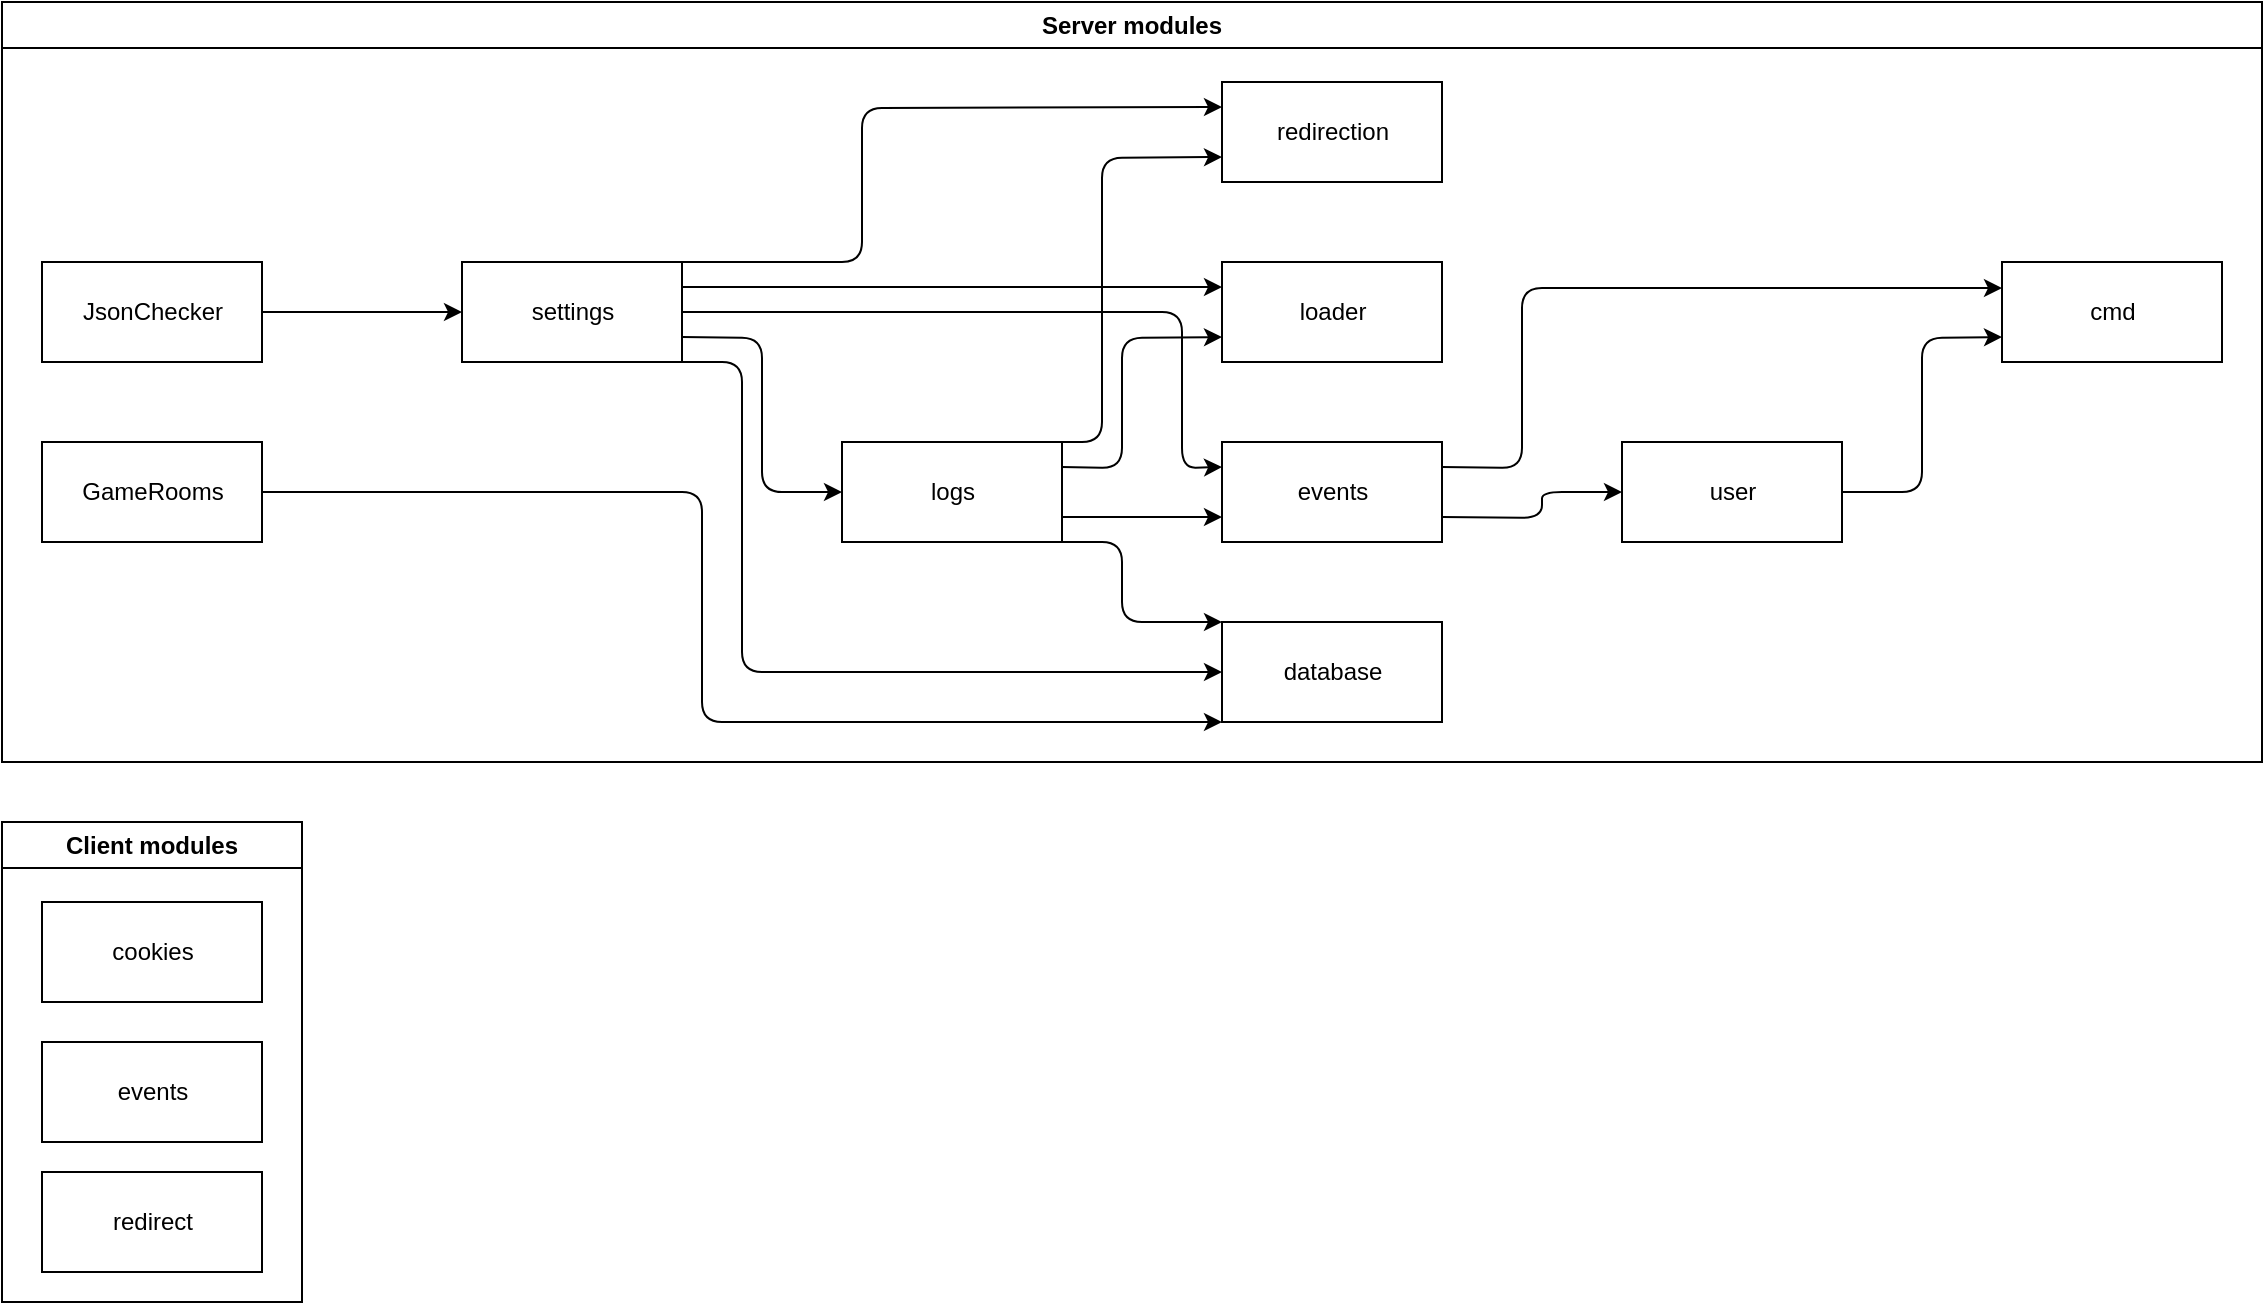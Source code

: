 <mxfile>
    <diagram id="GRghr8aYOlUhtbkw4B8Y" name="Page-1">
        <mxGraphModel dx="1126" dy="513" grid="1" gridSize="10" guides="1" tooltips="1" connect="1" arrows="1" fold="1" page="1" pageScale="1" pageWidth="1654" pageHeight="1169" math="0" shadow="0">
            <root>
                <mxCell id="0"/>
                <mxCell id="1" parent="0"/>
                <mxCell id="4" value="Server modules" style="swimlane;whiteSpace=wrap;html=1;" parent="1" vertex="1">
                    <mxGeometry x="60" width="1130" height="380" as="geometry"/>
                </mxCell>
                <mxCell id="5" value="cmd" style="html=1;" parent="4" vertex="1">
                    <mxGeometry x="1000" y="130" width="110" height="50" as="geometry"/>
                </mxCell>
                <mxCell id="45" style="edgeStyle=none;html=1;exitX=1;exitY=0.25;exitDx=0;exitDy=0;" parent="4" source="6" edge="1">
                    <mxGeometry relative="1" as="geometry">
                        <mxPoint x="1000" y="143" as="targetPoint"/>
                        <Array as="points">
                            <mxPoint x="760" y="233"/>
                            <mxPoint x="760" y="143"/>
                        </Array>
                    </mxGeometry>
                </mxCell>
                <mxCell id="49" style="edgeStyle=none;html=1;exitX=1;exitY=0.75;exitDx=0;exitDy=0;entryX=0;entryY=0.5;entryDx=0;entryDy=0;" parent="4" source="6" target="7" edge="1">
                    <mxGeometry relative="1" as="geometry">
                        <Array as="points">
                            <mxPoint x="770" y="258"/>
                            <mxPoint x="770" y="245"/>
                        </Array>
                    </mxGeometry>
                </mxCell>
                <mxCell id="6" value="events" style="html=1;" parent="4" vertex="1">
                    <mxGeometry x="610" y="220" width="110" height="50" as="geometry"/>
                </mxCell>
                <mxCell id="50" style="edgeStyle=none;html=1;entryX=0;entryY=0.75;entryDx=0;entryDy=0;" parent="4" source="7" edge="1">
                    <mxGeometry relative="1" as="geometry">
                        <mxPoint x="1000" y="167.5" as="targetPoint"/>
                        <Array as="points">
                            <mxPoint x="960" y="245"/>
                            <mxPoint x="960" y="168"/>
                        </Array>
                    </mxGeometry>
                </mxCell>
                <mxCell id="7" value="user" style="html=1;" parent="4" vertex="1">
                    <mxGeometry x="810" y="220" width="110" height="50" as="geometry"/>
                </mxCell>
                <mxCell id="37" style="edgeStyle=none;html=1;exitX=1;exitY=1;exitDx=0;exitDy=0;entryX=0;entryY=0.5;entryDx=0;entryDy=0;" parent="4" source="8" target="30" edge="1">
                    <mxGeometry relative="1" as="geometry">
                        <Array as="points">
                            <mxPoint x="370" y="180"/>
                            <mxPoint x="370" y="335"/>
                        </Array>
                    </mxGeometry>
                </mxCell>
                <mxCell id="42" style="edgeStyle=none;html=1;exitX=1;exitY=0.75;exitDx=0;exitDy=0;entryX=0;entryY=0.5;entryDx=0;entryDy=0;" parent="4" source="8" target="16" edge="1">
                    <mxGeometry relative="1" as="geometry">
                        <Array as="points">
                            <mxPoint x="380" y="168"/>
                            <mxPoint x="380" y="245"/>
                        </Array>
                    </mxGeometry>
                </mxCell>
                <mxCell id="46" style="edgeStyle=none;html=1;exitX=1;exitY=0;exitDx=0;exitDy=0;entryX=0;entryY=0.25;entryDx=0;entryDy=0;" parent="4" source="8" target="44" edge="1">
                    <mxGeometry relative="1" as="geometry">
                        <Array as="points">
                            <mxPoint x="430" y="130"/>
                            <mxPoint x="430" y="53"/>
                        </Array>
                    </mxGeometry>
                </mxCell>
                <mxCell id="56" style="edgeStyle=none;html=1;exitX=1;exitY=0.25;exitDx=0;exitDy=0;entryX=0;entryY=0.25;entryDx=0;entryDy=0;" edge="1" parent="4" source="8" target="14">
                    <mxGeometry relative="1" as="geometry"/>
                </mxCell>
                <mxCell id="60" style="edgeStyle=none;html=1;exitX=1;exitY=0.5;exitDx=0;exitDy=0;entryX=0;entryY=0.25;entryDx=0;entryDy=0;" edge="1" parent="4" source="8" target="6">
                    <mxGeometry relative="1" as="geometry">
                        <Array as="points">
                            <mxPoint x="590" y="155"/>
                            <mxPoint x="590" y="233"/>
                        </Array>
                    </mxGeometry>
                </mxCell>
                <mxCell id="8" value="settings" style="html=1;" parent="4" vertex="1">
                    <mxGeometry x="230" y="130" width="110" height="50" as="geometry"/>
                </mxCell>
                <mxCell id="14" value="loader" style="html=1;" parent="4" vertex="1">
                    <mxGeometry x="610" y="130" width="110" height="50" as="geometry"/>
                </mxCell>
                <mxCell id="41" style="edgeStyle=none;html=1;exitX=1;exitY=1;exitDx=0;exitDy=0;entryX=0;entryY=0;entryDx=0;entryDy=0;" parent="4" source="16" target="30" edge="1">
                    <mxGeometry relative="1" as="geometry">
                        <Array as="points">
                            <mxPoint x="560" y="270"/>
                            <mxPoint x="560" y="310"/>
                        </Array>
                    </mxGeometry>
                </mxCell>
                <mxCell id="47" style="edgeStyle=none;html=1;exitX=1;exitY=0;exitDx=0;exitDy=0;entryX=0;entryY=0.75;entryDx=0;entryDy=0;" parent="4" source="16" target="44" edge="1">
                    <mxGeometry relative="1" as="geometry">
                        <Array as="points">
                            <mxPoint x="550" y="220"/>
                            <mxPoint x="550" y="78"/>
                        </Array>
                    </mxGeometry>
                </mxCell>
                <mxCell id="58" style="edgeStyle=none;html=1;exitX=1;exitY=0.75;exitDx=0;exitDy=0;entryX=0;entryY=0.75;entryDx=0;entryDy=0;" edge="1" parent="4" source="16" target="6">
                    <mxGeometry relative="1" as="geometry"/>
                </mxCell>
                <mxCell id="59" style="edgeStyle=none;html=1;exitX=1;exitY=0.25;exitDx=0;exitDy=0;entryX=0;entryY=0.75;entryDx=0;entryDy=0;" edge="1" parent="4" source="16" target="14">
                    <mxGeometry relative="1" as="geometry">
                        <Array as="points">
                            <mxPoint x="560" y="233"/>
                            <mxPoint x="560" y="168"/>
                        </Array>
                    </mxGeometry>
                </mxCell>
                <mxCell id="16" value="logs" style="html=1;" parent="4" vertex="1">
                    <mxGeometry x="420" y="220" width="110" height="50" as="geometry"/>
                </mxCell>
                <mxCell id="55" style="edgeStyle=none;html=1;entryX=0;entryY=1;entryDx=0;entryDy=0;" parent="4" source="18" target="30" edge="1">
                    <mxGeometry relative="1" as="geometry">
                        <Array as="points">
                            <mxPoint x="170" y="245"/>
                            <mxPoint x="350" y="245"/>
                            <mxPoint x="350" y="290"/>
                            <mxPoint x="350" y="320"/>
                            <mxPoint x="350" y="360"/>
                        </Array>
                    </mxGeometry>
                </mxCell>
                <mxCell id="18" value="GameRooms" style="html=1;" parent="4" vertex="1">
                    <mxGeometry x="20" y="220" width="110" height="50" as="geometry"/>
                </mxCell>
                <mxCell id="48" style="edgeStyle=none;html=1;entryX=0;entryY=0.5;entryDx=0;entryDy=0;" parent="4" source="29" target="8" edge="1">
                    <mxGeometry relative="1" as="geometry"/>
                </mxCell>
                <mxCell id="29" value="JsonChecker" style="html=1;" parent="4" vertex="1">
                    <mxGeometry x="20" y="130" width="110" height="50" as="geometry"/>
                </mxCell>
                <mxCell id="30" value="database" style="html=1;" parent="4" vertex="1">
                    <mxGeometry x="610" y="310" width="110" height="50" as="geometry"/>
                </mxCell>
                <mxCell id="44" value="redirection" style="html=1;" parent="4" vertex="1">
                    <mxGeometry x="610" y="40" width="110" height="50" as="geometry"/>
                </mxCell>
                <mxCell id="51" value="Client modules" style="swimlane;whiteSpace=wrap;html=1;" parent="1" vertex="1">
                    <mxGeometry x="60" y="410" width="150" height="240" as="geometry"/>
                </mxCell>
                <mxCell id="52" value="cookies" style="html=1;" parent="51" vertex="1">
                    <mxGeometry x="20" y="40" width="110" height="50" as="geometry"/>
                </mxCell>
                <mxCell id="53" value="events" style="html=1;" parent="51" vertex="1">
                    <mxGeometry x="20" y="110" width="110" height="50" as="geometry"/>
                </mxCell>
                <mxCell id="54" value="redirect" style="html=1;" parent="1" vertex="1">
                    <mxGeometry x="80" y="585" width="110" height="50" as="geometry"/>
                </mxCell>
            </root>
        </mxGraphModel>
    </diagram>
</mxfile>